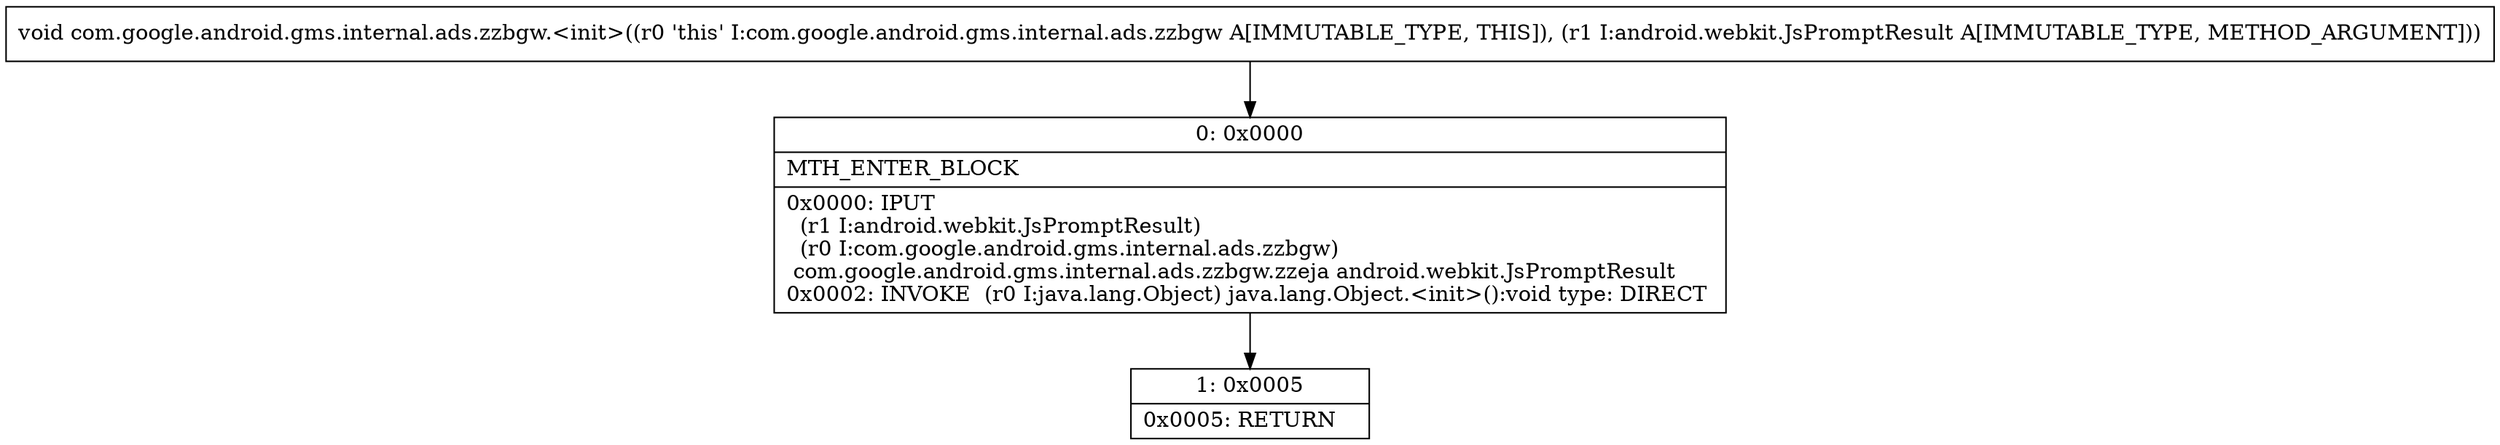 digraph "CFG forcom.google.android.gms.internal.ads.zzbgw.\<init\>(Landroid\/webkit\/JsPromptResult;)V" {
Node_0 [shape=record,label="{0\:\ 0x0000|MTH_ENTER_BLOCK\l|0x0000: IPUT  \l  (r1 I:android.webkit.JsPromptResult)\l  (r0 I:com.google.android.gms.internal.ads.zzbgw)\l com.google.android.gms.internal.ads.zzbgw.zzeja android.webkit.JsPromptResult \l0x0002: INVOKE  (r0 I:java.lang.Object) java.lang.Object.\<init\>():void type: DIRECT \l}"];
Node_1 [shape=record,label="{1\:\ 0x0005|0x0005: RETURN   \l}"];
MethodNode[shape=record,label="{void com.google.android.gms.internal.ads.zzbgw.\<init\>((r0 'this' I:com.google.android.gms.internal.ads.zzbgw A[IMMUTABLE_TYPE, THIS]), (r1 I:android.webkit.JsPromptResult A[IMMUTABLE_TYPE, METHOD_ARGUMENT])) }"];
MethodNode -> Node_0;
Node_0 -> Node_1;
}

